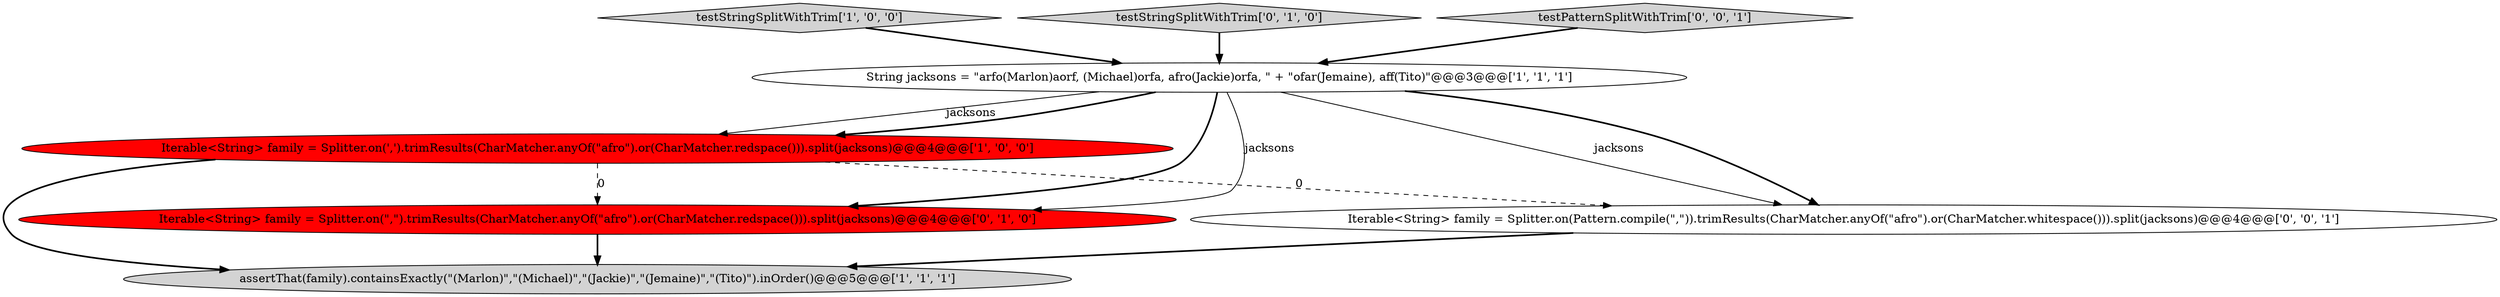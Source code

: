 digraph {
3 [style = filled, label = "testStringSplitWithTrim['1', '0', '0']", fillcolor = lightgray, shape = diamond image = "AAA0AAABBB1BBB"];
2 [style = filled, label = "String jacksons = \"arfo(Marlon)aorf, (Michael)orfa, afro(Jackie)orfa, \" + \"ofar(Jemaine), aff(Tito)\"@@@3@@@['1', '1', '1']", fillcolor = white, shape = ellipse image = "AAA0AAABBB1BBB"];
4 [style = filled, label = "testStringSplitWithTrim['0', '1', '0']", fillcolor = lightgray, shape = diamond image = "AAA0AAABBB2BBB"];
0 [style = filled, label = "Iterable<String> family = Splitter.on(',').trimResults(CharMatcher.anyOf(\"afro\").or(CharMatcher.redspace())).split(jacksons)@@@4@@@['1', '0', '0']", fillcolor = red, shape = ellipse image = "AAA1AAABBB1BBB"];
1 [style = filled, label = "assertThat(family).containsExactly(\"(Marlon)\",\"(Michael)\",\"(Jackie)\",\"(Jemaine)\",\"(Tito)\").inOrder()@@@5@@@['1', '1', '1']", fillcolor = lightgray, shape = ellipse image = "AAA0AAABBB1BBB"];
5 [style = filled, label = "Iterable<String> family = Splitter.on(\",\").trimResults(CharMatcher.anyOf(\"afro\").or(CharMatcher.redspace())).split(jacksons)@@@4@@@['0', '1', '0']", fillcolor = red, shape = ellipse image = "AAA1AAABBB2BBB"];
6 [style = filled, label = "Iterable<String> family = Splitter.on(Pattern.compile(\",\")).trimResults(CharMatcher.anyOf(\"afro\").or(CharMatcher.whitespace())).split(jacksons)@@@4@@@['0', '0', '1']", fillcolor = white, shape = ellipse image = "AAA0AAABBB3BBB"];
7 [style = filled, label = "testPatternSplitWithTrim['0', '0', '1']", fillcolor = lightgray, shape = diamond image = "AAA0AAABBB3BBB"];
6->1 [style = bold, label=""];
2->0 [style = solid, label="jacksons"];
5->1 [style = bold, label=""];
2->0 [style = bold, label=""];
0->6 [style = dashed, label="0"];
4->2 [style = bold, label=""];
2->6 [style = solid, label="jacksons"];
3->2 [style = bold, label=""];
0->5 [style = dashed, label="0"];
7->2 [style = bold, label=""];
0->1 [style = bold, label=""];
2->6 [style = bold, label=""];
2->5 [style = bold, label=""];
2->5 [style = solid, label="jacksons"];
}
